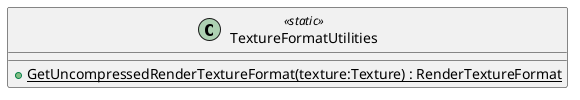 @startuml
class TextureFormatUtilities <<static>> {
    + {static} GetUncompressedRenderTextureFormat(texture:Texture) : RenderTextureFormat
}
@enduml
